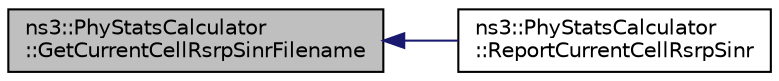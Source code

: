 digraph "ns3::PhyStatsCalculator::GetCurrentCellRsrpSinrFilename"
{
  edge [fontname="Helvetica",fontsize="10",labelfontname="Helvetica",labelfontsize="10"];
  node [fontname="Helvetica",fontsize="10",shape=record];
  rankdir="LR";
  Node1 [label="ns3::PhyStatsCalculator\l::GetCurrentCellRsrpSinrFilename",height=0.2,width=0.4,color="black", fillcolor="grey75", style="filled", fontcolor="black"];
  Node1 -> Node2 [dir="back",color="midnightblue",fontsize="10",style="solid"];
  Node2 [label="ns3::PhyStatsCalculator\l::ReportCurrentCellRsrpSinr",height=0.2,width=0.4,color="black", fillcolor="white", style="filled",URL="$de/d00/classns3_1_1PhyStatsCalculator.html#a50b42f8dfe46fb6816e8613174567cb6"];
}
